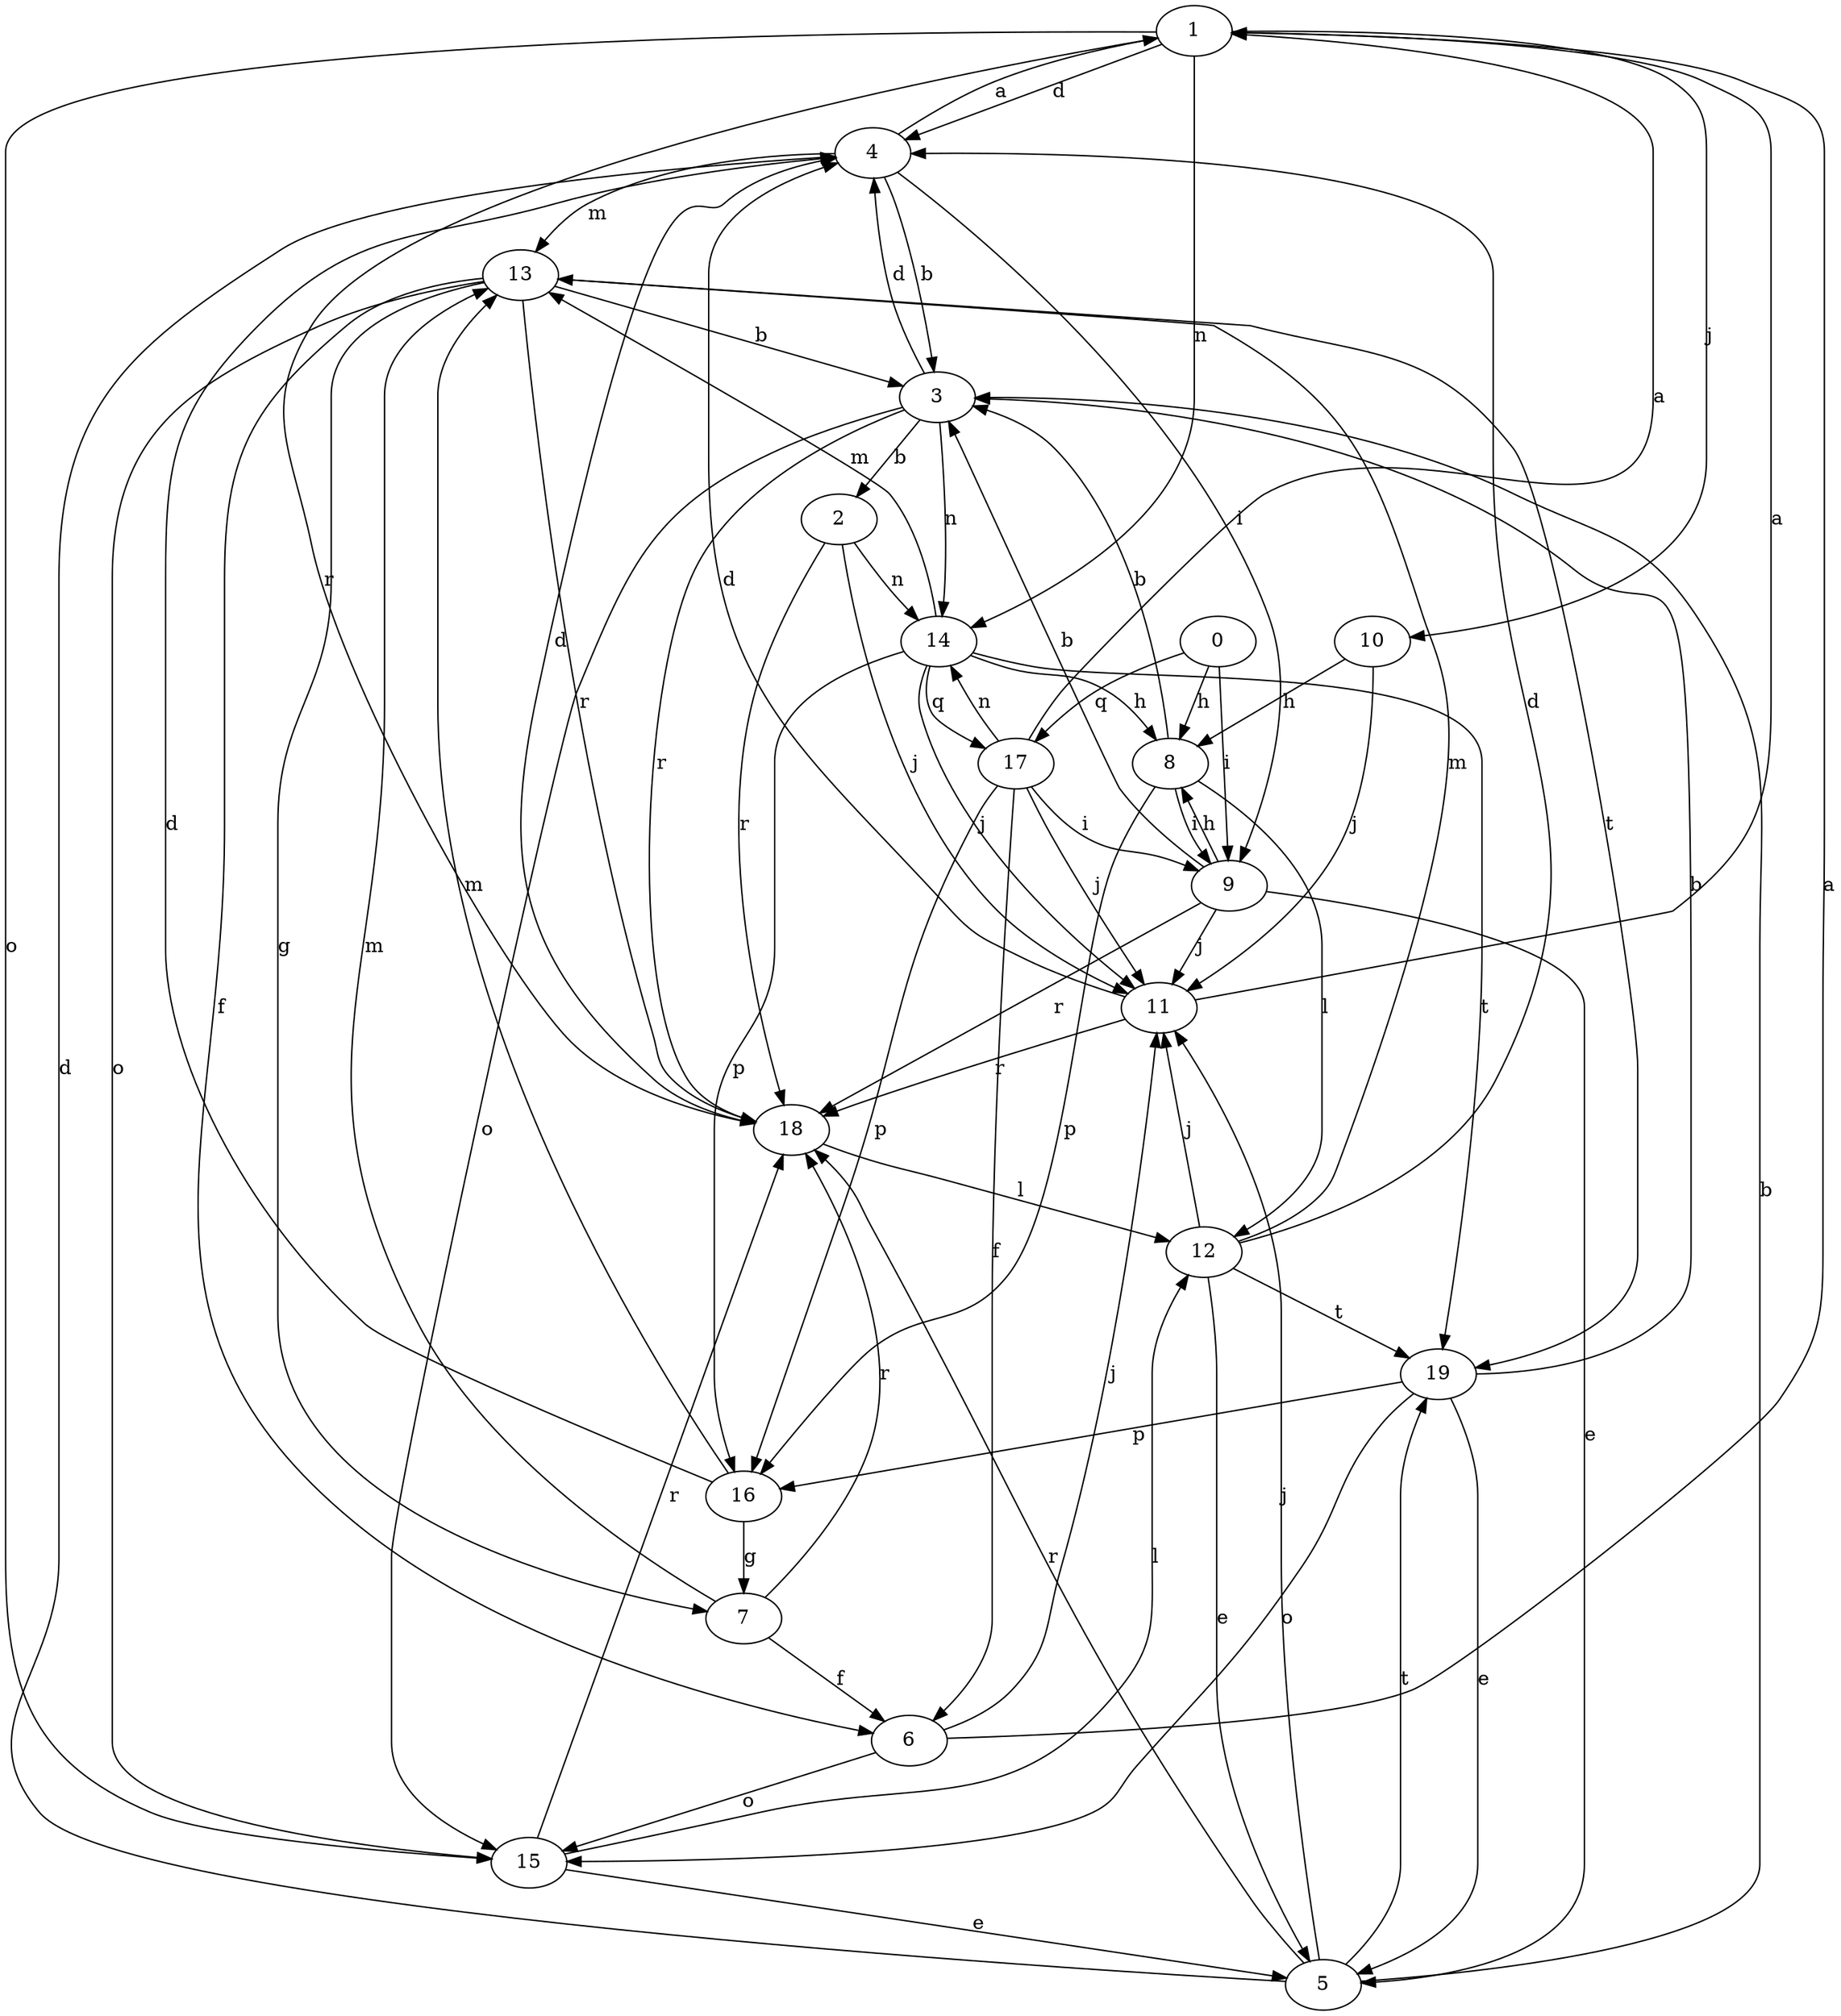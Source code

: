 strict digraph  {
1;
2;
3;
4;
5;
6;
7;
8;
9;
10;
11;
12;
13;
14;
15;
16;
17;
18;
19;
0;
1 -> 4  [label=d];
1 -> 10  [label=j];
1 -> 14  [label=n];
1 -> 15  [label=o];
1 -> 18  [label=r];
2 -> 11  [label=j];
2 -> 14  [label=n];
2 -> 18  [label=r];
3 -> 2  [label=b];
3 -> 4  [label=d];
3 -> 14  [label=n];
3 -> 15  [label=o];
3 -> 18  [label=r];
4 -> 1  [label=a];
4 -> 3  [label=b];
4 -> 9  [label=i];
4 -> 13  [label=m];
5 -> 3  [label=b];
5 -> 4  [label=d];
5 -> 11  [label=j];
5 -> 18  [label=r];
5 -> 19  [label=t];
6 -> 1  [label=a];
6 -> 11  [label=j];
6 -> 15  [label=o];
7 -> 6  [label=f];
7 -> 13  [label=m];
7 -> 18  [label=r];
8 -> 3  [label=b];
8 -> 9  [label=i];
8 -> 12  [label=l];
8 -> 16  [label=p];
9 -> 3  [label=b];
9 -> 5  [label=e];
9 -> 8  [label=h];
9 -> 11  [label=j];
9 -> 18  [label=r];
10 -> 8  [label=h];
10 -> 11  [label=j];
11 -> 1  [label=a];
11 -> 4  [label=d];
11 -> 18  [label=r];
12 -> 4  [label=d];
12 -> 5  [label=e];
12 -> 11  [label=j];
12 -> 13  [label=m];
12 -> 19  [label=t];
13 -> 3  [label=b];
13 -> 6  [label=f];
13 -> 7  [label=g];
13 -> 15  [label=o];
13 -> 18  [label=r];
13 -> 19  [label=t];
14 -> 8  [label=h];
14 -> 11  [label=j];
14 -> 13  [label=m];
14 -> 16  [label=p];
14 -> 17  [label=q];
14 -> 19  [label=t];
15 -> 5  [label=e];
15 -> 12  [label=l];
15 -> 18  [label=r];
16 -> 4  [label=d];
16 -> 7  [label=g];
16 -> 13  [label=m];
17 -> 1  [label=a];
17 -> 6  [label=f];
17 -> 9  [label=i];
17 -> 11  [label=j];
17 -> 14  [label=n];
17 -> 16  [label=p];
18 -> 4  [label=d];
18 -> 12  [label=l];
19 -> 3  [label=b];
19 -> 5  [label=e];
19 -> 15  [label=o];
19 -> 16  [label=p];
0 -> 8  [label=h];
0 -> 9  [label=i];
0 -> 17  [label=q];
}
